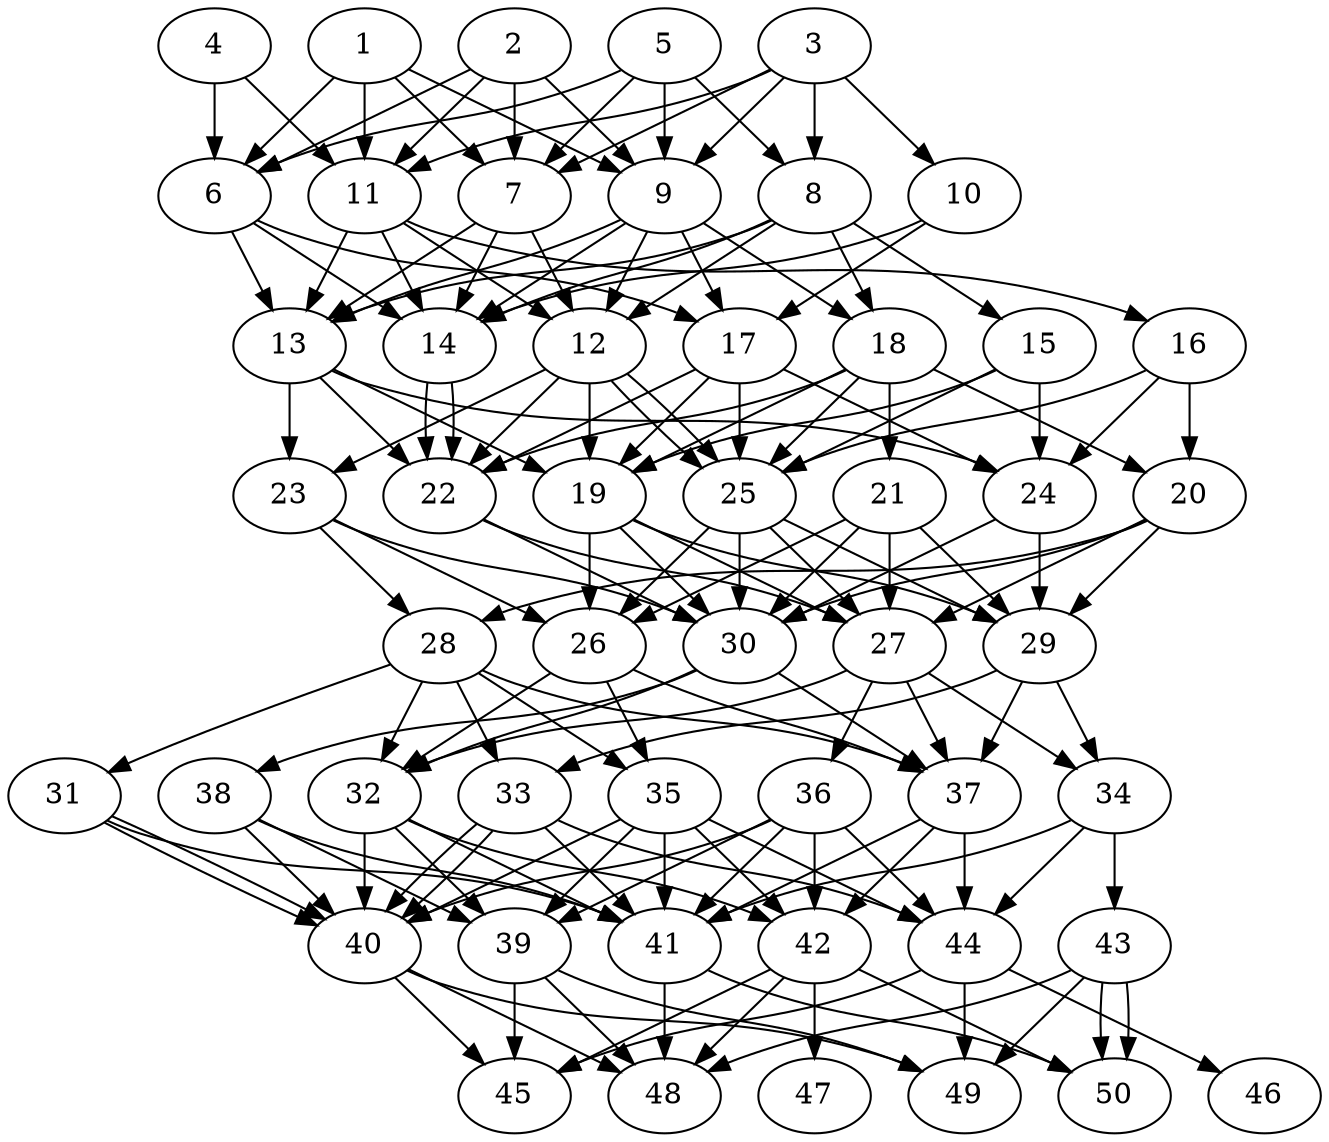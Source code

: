 // DAG automatically generated by daggen at Thu Oct  3 14:07:56 2019
// ./daggen --dot -n 50 --ccr 0.3 --fat 0.5 --regular 0.7 --density 0.9 --mindata 5242880 --maxdata 52428800 
digraph G {
  1 [size="31303680", alpha="0.10", expect_size="9391104"] 
  1 -> 6 [size ="9391104"]
  1 -> 7 [size ="9391104"]
  1 -> 9 [size ="9391104"]
  1 -> 11 [size ="9391104"]
  2 [size="80534187", alpha="0.06", expect_size="24160256"] 
  2 -> 6 [size ="24160256"]
  2 -> 7 [size ="24160256"]
  2 -> 9 [size ="24160256"]
  2 -> 11 [size ="24160256"]
  3 [size="122767360", alpha="0.07", expect_size="36830208"] 
  3 -> 7 [size ="36830208"]
  3 -> 8 [size ="36830208"]
  3 -> 9 [size ="36830208"]
  3 -> 10 [size ="36830208"]
  3 -> 11 [size ="36830208"]
  4 [size="43840853", alpha="0.06", expect_size="13152256"] 
  4 -> 6 [size ="13152256"]
  4 -> 11 [size ="13152256"]
  5 [size="62487893", alpha="0.17", expect_size="18746368"] 
  5 -> 6 [size ="18746368"]
  5 -> 7 [size ="18746368"]
  5 -> 8 [size ="18746368"]
  5 -> 9 [size ="18746368"]
  6 [size="65037653", alpha="0.01", expect_size="19511296"] 
  6 -> 13 [size ="19511296"]
  6 -> 14 [size ="19511296"]
  6 -> 17 [size ="19511296"]
  7 [size="21828267", alpha="0.05", expect_size="6548480"] 
  7 -> 12 [size ="6548480"]
  7 -> 13 [size ="6548480"]
  7 -> 14 [size ="6548480"]
  8 [size="100792320", alpha="0.05", expect_size="30237696"] 
  8 -> 12 [size ="30237696"]
  8 -> 13 [size ="30237696"]
  8 -> 14 [size ="30237696"]
  8 -> 15 [size ="30237696"]
  8 -> 18 [size ="30237696"]
  9 [size="159115947", alpha="0.19", expect_size="47734784"] 
  9 -> 12 [size ="47734784"]
  9 -> 13 [size ="47734784"]
  9 -> 14 [size ="47734784"]
  9 -> 17 [size ="47734784"]
  9 -> 18 [size ="47734784"]
  10 [size="19496960", alpha="0.06", expect_size="5849088"] 
  10 -> 14 [size ="5849088"]
  10 -> 17 [size ="5849088"]
  11 [size="73574400", alpha="0.13", expect_size="22072320"] 
  11 -> 12 [size ="22072320"]
  11 -> 13 [size ="22072320"]
  11 -> 14 [size ="22072320"]
  11 -> 16 [size ="22072320"]
  12 [size="149005653", alpha="0.04", expect_size="44701696"] 
  12 -> 19 [size ="44701696"]
  12 -> 22 [size ="44701696"]
  12 -> 23 [size ="44701696"]
  12 -> 25 [size ="44701696"]
  12 -> 25 [size ="44701696"]
  13 [size="41308160", alpha="0.02", expect_size="12392448"] 
  13 -> 19 [size ="12392448"]
  13 -> 22 [size ="12392448"]
  13 -> 23 [size ="12392448"]
  13 -> 24 [size ="12392448"]
  14 [size="95795200", alpha="0.15", expect_size="28738560"] 
  14 -> 22 [size ="28738560"]
  14 -> 22 [size ="28738560"]
  15 [size="143841280", alpha="0.10", expect_size="43152384"] 
  15 -> 19 [size ="43152384"]
  15 -> 24 [size ="43152384"]
  15 -> 25 [size ="43152384"]
  16 [size="116466347", alpha="0.18", expect_size="34939904"] 
  16 -> 20 [size ="34939904"]
  16 -> 24 [size ="34939904"]
  16 -> 25 [size ="34939904"]
  17 [size="124979200", alpha="0.01", expect_size="37493760"] 
  17 -> 19 [size ="37493760"]
  17 -> 22 [size ="37493760"]
  17 -> 24 [size ="37493760"]
  17 -> 25 [size ="37493760"]
  18 [size="163430400", alpha="0.08", expect_size="49029120"] 
  18 -> 19 [size ="49029120"]
  18 -> 20 [size ="49029120"]
  18 -> 21 [size ="49029120"]
  18 -> 22 [size ="49029120"]
  18 -> 25 [size ="49029120"]
  19 [size="48786773", alpha="0.07", expect_size="14636032"] 
  19 -> 26 [size ="14636032"]
  19 -> 27 [size ="14636032"]
  19 -> 29 [size ="14636032"]
  19 -> 30 [size ="14636032"]
  20 [size="38242987", alpha="0.01", expect_size="11472896"] 
  20 -> 27 [size ="11472896"]
  20 -> 28 [size ="11472896"]
  20 -> 29 [size ="11472896"]
  20 -> 30 [size ="11472896"]
  21 [size="82698240", alpha="0.16", expect_size="24809472"] 
  21 -> 26 [size ="24809472"]
  21 -> 27 [size ="24809472"]
  21 -> 29 [size ="24809472"]
  21 -> 30 [size ="24809472"]
  22 [size="30057813", alpha="0.20", expect_size="9017344"] 
  22 -> 27 [size ="9017344"]
  22 -> 30 [size ="9017344"]
  23 [size="65058133", alpha="0.17", expect_size="19517440"] 
  23 -> 26 [size ="19517440"]
  23 -> 28 [size ="19517440"]
  23 -> 30 [size ="19517440"]
  24 [size="81397760", alpha="0.17", expect_size="24419328"] 
  24 -> 29 [size ="24419328"]
  24 -> 30 [size ="24419328"]
  25 [size="43001173", alpha="0.03", expect_size="12900352"] 
  25 -> 26 [size ="12900352"]
  25 -> 27 [size ="12900352"]
  25 -> 29 [size ="12900352"]
  25 -> 30 [size ="12900352"]
  26 [size="117807787", alpha="0.15", expect_size="35342336"] 
  26 -> 32 [size ="35342336"]
  26 -> 35 [size ="35342336"]
  26 -> 37 [size ="35342336"]
  27 [size="100300800", alpha="0.08", expect_size="30090240"] 
  27 -> 32 [size ="30090240"]
  27 -> 34 [size ="30090240"]
  27 -> 36 [size ="30090240"]
  27 -> 37 [size ="30090240"]
  28 [size="107694080", alpha="0.11", expect_size="32308224"] 
  28 -> 31 [size ="32308224"]
  28 -> 32 [size ="32308224"]
  28 -> 33 [size ="32308224"]
  28 -> 35 [size ="32308224"]
  28 -> 37 [size ="32308224"]
  29 [size="171694080", alpha="0.13", expect_size="51508224"] 
  29 -> 33 [size ="51508224"]
  29 -> 34 [size ="51508224"]
  29 -> 37 [size ="51508224"]
  30 [size="67833173", alpha="0.14", expect_size="20349952"] 
  30 -> 32 [size ="20349952"]
  30 -> 37 [size ="20349952"]
  30 -> 38 [size ="20349952"]
  31 [size="72888320", alpha="0.03", expect_size="21866496"] 
  31 -> 40 [size ="21866496"]
  31 -> 40 [size ="21866496"]
  31 -> 41 [size ="21866496"]
  32 [size="43400533", alpha="0.08", expect_size="13020160"] 
  32 -> 39 [size ="13020160"]
  32 -> 40 [size ="13020160"]
  32 -> 41 [size ="13020160"]
  32 -> 42 [size ="13020160"]
  33 [size="42424320", alpha="0.17", expect_size="12727296"] 
  33 -> 40 [size ="12727296"]
  33 -> 40 [size ="12727296"]
  33 -> 41 [size ="12727296"]
  33 -> 44 [size ="12727296"]
  34 [size="17974613", alpha="0.15", expect_size="5392384"] 
  34 -> 41 [size ="5392384"]
  34 -> 43 [size ="5392384"]
  34 -> 44 [size ="5392384"]
  35 [size="153698987", alpha="0.10", expect_size="46109696"] 
  35 -> 39 [size ="46109696"]
  35 -> 40 [size ="46109696"]
  35 -> 41 [size ="46109696"]
  35 -> 42 [size ="46109696"]
  35 -> 44 [size ="46109696"]
  36 [size="22749867", alpha="0.17", expect_size="6824960"] 
  36 -> 39 [size ="6824960"]
  36 -> 40 [size ="6824960"]
  36 -> 41 [size ="6824960"]
  36 -> 42 [size ="6824960"]
  36 -> 44 [size ="6824960"]
  37 [size="144554667", alpha="0.18", expect_size="43366400"] 
  37 -> 41 [size ="43366400"]
  37 -> 42 [size ="43366400"]
  37 -> 44 [size ="43366400"]
  38 [size="51602773", alpha="0.17", expect_size="15480832"] 
  38 -> 39 [size ="15480832"]
  38 -> 40 [size ="15480832"]
  38 -> 41 [size ="15480832"]
  39 [size="141783040", alpha="0.00", expect_size="42534912"] 
  39 -> 45 [size ="42534912"]
  39 -> 48 [size ="42534912"]
  39 -> 49 [size ="42534912"]
  40 [size="84879360", alpha="0.06", expect_size="25463808"] 
  40 -> 45 [size ="25463808"]
  40 -> 48 [size ="25463808"]
  40 -> 49 [size ="25463808"]
  41 [size="40198827", alpha="0.00", expect_size="12059648"] 
  41 -> 48 [size ="12059648"]
  41 -> 50 [size ="12059648"]
  42 [size="63842987", alpha="0.16", expect_size="19152896"] 
  42 -> 45 [size ="19152896"]
  42 -> 47 [size ="19152896"]
  42 -> 48 [size ="19152896"]
  42 -> 50 [size ="19152896"]
  43 [size="130054827", alpha="0.18", expect_size="39016448"] 
  43 -> 48 [size ="39016448"]
  43 -> 49 [size ="39016448"]
  43 -> 50 [size ="39016448"]
  43 -> 50 [size ="39016448"]
  44 [size="105383253", alpha="0.08", expect_size="31614976"] 
  44 -> 45 [size ="31614976"]
  44 -> 46 [size ="31614976"]
  44 -> 49 [size ="31614976"]
  45 [size="68147200", alpha="0.01", expect_size="20444160"] 
  46 [size="144711680", alpha="0.07", expect_size="43413504"] 
  47 [size="119497387", alpha="0.04", expect_size="35849216"] 
  48 [size="100007253", alpha="0.12", expect_size="30002176"] 
  49 [size="74909013", alpha="0.19", expect_size="22472704"] 
  50 [size="75523413", alpha="0.13", expect_size="22657024"] 
}
